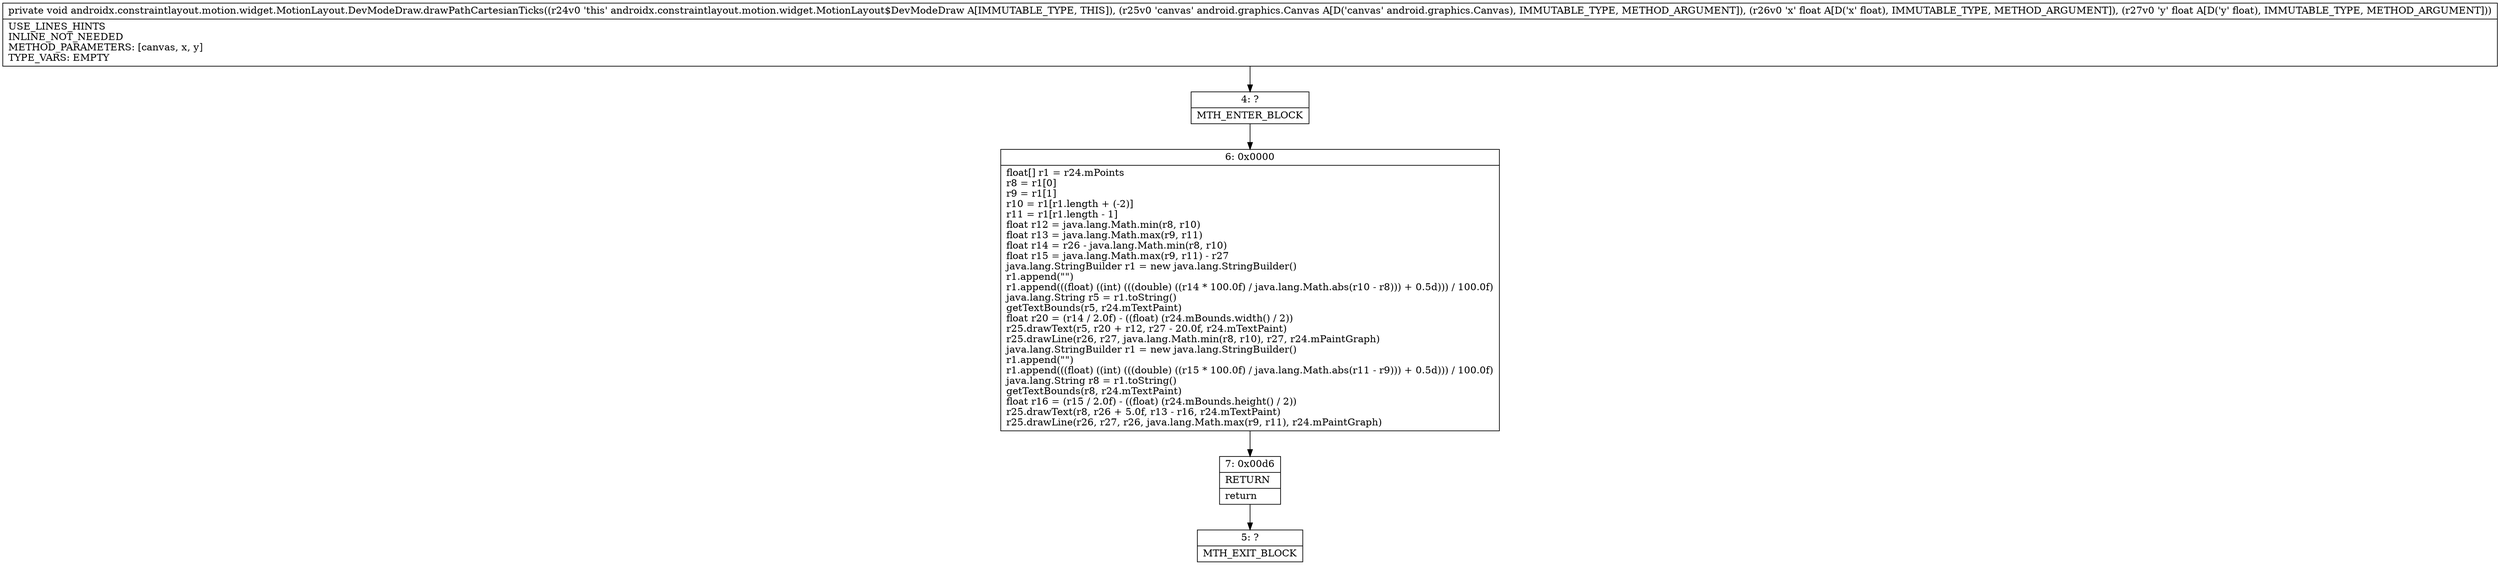 digraph "CFG forandroidx.constraintlayout.motion.widget.MotionLayout.DevModeDraw.drawPathCartesianTicks(Landroid\/graphics\/Canvas;FF)V" {
Node_4 [shape=record,label="{4\:\ ?|MTH_ENTER_BLOCK\l}"];
Node_6 [shape=record,label="{6\:\ 0x0000|float[] r1 = r24.mPoints\lr8 = r1[0]\lr9 = r1[1]\lr10 = r1[r1.length + (\-2)]\lr11 = r1[r1.length \- 1]\lfloat r12 = java.lang.Math.min(r8, r10)\lfloat r13 = java.lang.Math.max(r9, r11)\lfloat r14 = r26 \- java.lang.Math.min(r8, r10)\lfloat r15 = java.lang.Math.max(r9, r11) \- r27\ljava.lang.StringBuilder r1 = new java.lang.StringBuilder()\lr1.append(\"\")\lr1.append(((float) ((int) (((double) ((r14 * 100.0f) \/ java.lang.Math.abs(r10 \- r8))) + 0.5d))) \/ 100.0f)\ljava.lang.String r5 = r1.toString()\lgetTextBounds(r5, r24.mTextPaint)\lfloat r20 = (r14 \/ 2.0f) \- ((float) (r24.mBounds.width() \/ 2))\lr25.drawText(r5, r20 + r12, r27 \- 20.0f, r24.mTextPaint)\lr25.drawLine(r26, r27, java.lang.Math.min(r8, r10), r27, r24.mPaintGraph)\ljava.lang.StringBuilder r1 = new java.lang.StringBuilder()\lr1.append(\"\")\lr1.append(((float) ((int) (((double) ((r15 * 100.0f) \/ java.lang.Math.abs(r11 \- r9))) + 0.5d))) \/ 100.0f)\ljava.lang.String r8 = r1.toString()\lgetTextBounds(r8, r24.mTextPaint)\lfloat r16 = (r15 \/ 2.0f) \- ((float) (r24.mBounds.height() \/ 2))\lr25.drawText(r8, r26 + 5.0f, r13 \- r16, r24.mTextPaint)\lr25.drawLine(r26, r27, r26, java.lang.Math.max(r9, r11), r24.mPaintGraph)\l}"];
Node_7 [shape=record,label="{7\:\ 0x00d6|RETURN\l|return\l}"];
Node_5 [shape=record,label="{5\:\ ?|MTH_EXIT_BLOCK\l}"];
MethodNode[shape=record,label="{private void androidx.constraintlayout.motion.widget.MotionLayout.DevModeDraw.drawPathCartesianTicks((r24v0 'this' androidx.constraintlayout.motion.widget.MotionLayout$DevModeDraw A[IMMUTABLE_TYPE, THIS]), (r25v0 'canvas' android.graphics.Canvas A[D('canvas' android.graphics.Canvas), IMMUTABLE_TYPE, METHOD_ARGUMENT]), (r26v0 'x' float A[D('x' float), IMMUTABLE_TYPE, METHOD_ARGUMENT]), (r27v0 'y' float A[D('y' float), IMMUTABLE_TYPE, METHOD_ARGUMENT]))  | USE_LINES_HINTS\lINLINE_NOT_NEEDED\lMETHOD_PARAMETERS: [canvas, x, y]\lTYPE_VARS: EMPTY\l}"];
MethodNode -> Node_4;Node_4 -> Node_6;
Node_6 -> Node_7;
Node_7 -> Node_5;
}

